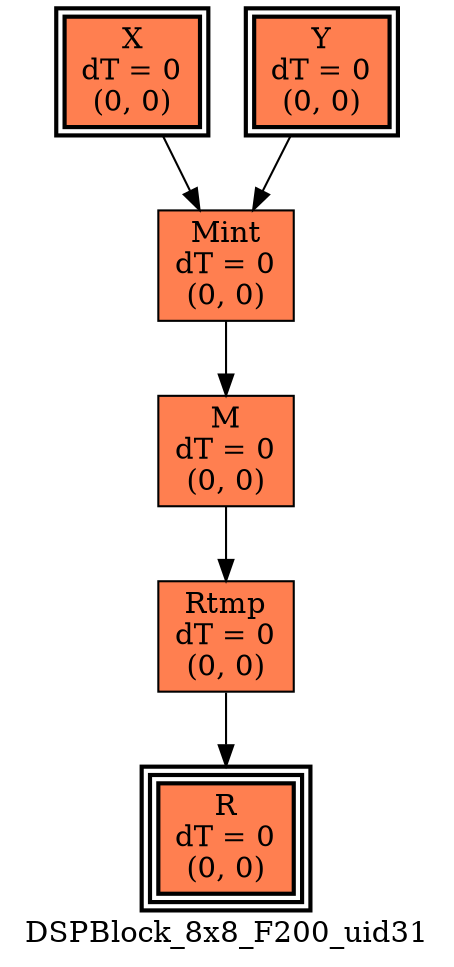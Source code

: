 digraph DSPBlock_8x8_F200_uid31
{
	//graph drawing options
	label=DSPBlock_8x8_F200_uid31;
	labelloc=bottom;
	labeljust=right;
	ratio=auto;
	nodesep=0.25;
	ranksep=0.5;

	//input/output signals of operator DSPBlock_8x8_F200_uid31
	X__DSPBlock_8x8_F200_uid31 [ label="X\ndT = 0\n(0, 0)", shape=box, color=black, style="bold, filled", fillcolor=coral, peripheries=2 ];
	Y__DSPBlock_8x8_F200_uid31 [ label="Y\ndT = 0\n(0, 0)", shape=box, color=black, style="bold, filled", fillcolor=coral, peripheries=2 ];
	R__DSPBlock_8x8_F200_uid31 [ label="R\ndT = 0\n(0, 0)", shape=box, color=black, style="bold, filled", fillcolor=coral, peripheries=3 ];
	{rank=same X__DSPBlock_8x8_F200_uid31, Y__DSPBlock_8x8_F200_uid31};
	{rank=same R__DSPBlock_8x8_F200_uid31};
	//internal signals of operator DSPBlock_8x8_F200_uid31
	Mint__DSPBlock_8x8_F200_uid31 [ label="Mint\ndT = 0\n(0, 0)", shape=box, color=black, style=filled, fillcolor=coral, peripheries=1 ];
	M__DSPBlock_8x8_F200_uid31 [ label="M\ndT = 0\n(0, 0)", shape=box, color=black, style=filled, fillcolor=coral, peripheries=1 ];
	Rtmp__DSPBlock_8x8_F200_uid31 [ label="Rtmp\ndT = 0\n(0, 0)", shape=box, color=black, style=filled, fillcolor=coral, peripheries=1 ];

	//subcomponents of operator DSPBlock_8x8_F200_uid31

	//input and internal signal connections of operator DSPBlock_8x8_F200_uid31
	X__DSPBlock_8x8_F200_uid31 -> Mint__DSPBlock_8x8_F200_uid31 [ arrowhead=normal, arrowsize=1.0, arrowtail=normal, color=black, dir=forward  ];
	Y__DSPBlock_8x8_F200_uid31 -> Mint__DSPBlock_8x8_F200_uid31 [ arrowhead=normal, arrowsize=1.0, arrowtail=normal, color=black, dir=forward  ];
	Mint__DSPBlock_8x8_F200_uid31 -> M__DSPBlock_8x8_F200_uid31 [ arrowhead=normal, arrowsize=1.0, arrowtail=normal, color=black, dir=forward  ];
	M__DSPBlock_8x8_F200_uid31 -> Rtmp__DSPBlock_8x8_F200_uid31 [ arrowhead=normal, arrowsize=1.0, arrowtail=normal, color=black, dir=forward  ];
	Rtmp__DSPBlock_8x8_F200_uid31 -> R__DSPBlock_8x8_F200_uid31 [ arrowhead=normal, arrowsize=1.0, arrowtail=normal, color=black, dir=forward  ];
}

